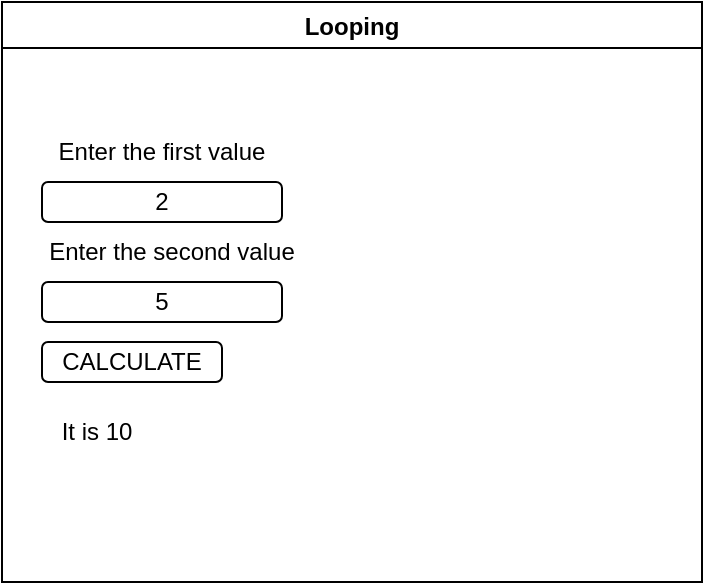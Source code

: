 <mxfile>
    <diagram id="tBKhZ6suBbW2D9HEVk-O" name="Page-1">
        <mxGraphModel dx="520" dy="437" grid="1" gridSize="10" guides="1" tooltips="1" connect="1" arrows="1" fold="1" page="1" pageScale="1" pageWidth="850" pageHeight="1100" math="0" shadow="0">
            <root>
                <mxCell id="0"/>
                <mxCell id="1" parent="0"/>
                <mxCell id="2" value="Looping" style="swimlane;" vertex="1" parent="1">
                    <mxGeometry x="170" y="140" width="350" height="290" as="geometry"/>
                </mxCell>
                <mxCell id="3" value="2" style="rounded=1;whiteSpace=wrap;html=1;" vertex="1" parent="2">
                    <mxGeometry x="20" y="90" width="120" height="20" as="geometry"/>
                </mxCell>
                <mxCell id="6" value="Enter the first value" style="text;html=1;strokeColor=none;fillColor=none;align=center;verticalAlign=middle;whiteSpace=wrap;rounded=0;" vertex="1" parent="2">
                    <mxGeometry x="20" y="60" width="120" height="30" as="geometry"/>
                </mxCell>
                <mxCell id="7" value="5" style="rounded=1;whiteSpace=wrap;html=1;" vertex="1" parent="2">
                    <mxGeometry x="20" y="140" width="120" height="20" as="geometry"/>
                </mxCell>
                <mxCell id="8" value="Enter the second value" style="text;html=1;strokeColor=none;fillColor=none;align=center;verticalAlign=middle;whiteSpace=wrap;rounded=0;" vertex="1" parent="2">
                    <mxGeometry x="20" y="110" width="130" height="30" as="geometry"/>
                </mxCell>
                <mxCell id="9" value="CALCULATE" style="rounded=1;whiteSpace=wrap;html=1;" vertex="1" parent="2">
                    <mxGeometry x="20" y="170" width="90" height="20" as="geometry"/>
                </mxCell>
                <mxCell id="10" value="It is 10" style="text;html=1;strokeColor=none;fillColor=none;align=center;verticalAlign=middle;whiteSpace=wrap;rounded=0;" vertex="1" parent="2">
                    <mxGeometry x="15" y="200" width="65" height="30" as="geometry"/>
                </mxCell>
            </root>
        </mxGraphModel>
    </diagram>
</mxfile>